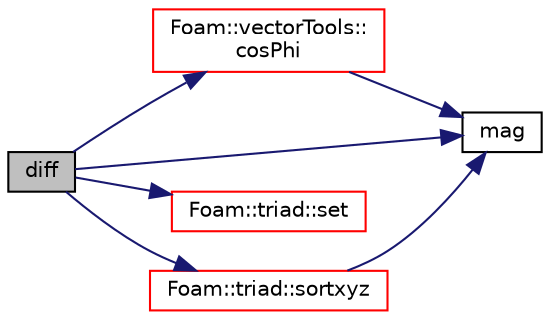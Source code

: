 digraph "diff"
{
  bgcolor="transparent";
  edge [fontname="Helvetica",fontsize="10",labelfontname="Helvetica",labelfontsize="10"];
  node [fontname="Helvetica",fontsize="10",shape=record];
  rankdir="LR";
  Node1 [label="diff",height=0.2,width=0.4,color="black", fillcolor="grey75", style="filled", fontcolor="black"];
  Node1 -> Node2 [color="midnightblue",fontsize="10",style="solid",fontname="Helvetica"];
  Node2 [label="Foam::vectorTools::\lcosPhi",height=0.2,width=0.4,color="red",URL="$a11034.html#a044bf851e38a97159c6db0f489a67522",tooltip="Calculate angle between a and b in radians. "];
  Node2 -> Node3 [color="midnightblue",fontsize="10",style="solid",fontname="Helvetica"];
  Node3 [label="mag",height=0.2,width=0.4,color="black",URL="$a10936.html#a929da2a3fdcf3dacbbe0487d3a330dae"];
  Node1 -> Node3 [color="midnightblue",fontsize="10",style="solid",fontname="Helvetica"];
  Node1 -> Node4 [color="midnightblue",fontsize="10",style="solid",fontname="Helvetica"];
  Node4 [label="Foam::triad::set",height=0.2,width=0.4,color="red",URL="$a02771.html#a0fba5f6783a00250010126703c1309fb",tooltip="Is the vector in the direction d set. "];
  Node1 -> Node5 [color="midnightblue",fontsize="10",style="solid",fontname="Helvetica"];
  Node5 [label="Foam::triad::sortxyz",height=0.2,width=0.4,color="red",URL="$a02771.html#a484a8acdc9d2a8026bfdb1863f55544a",tooltip="Sort the axes such that they are closest to the x, y and z axes. "];
  Node5 -> Node3 [color="midnightblue",fontsize="10",style="solid",fontname="Helvetica"];
}
